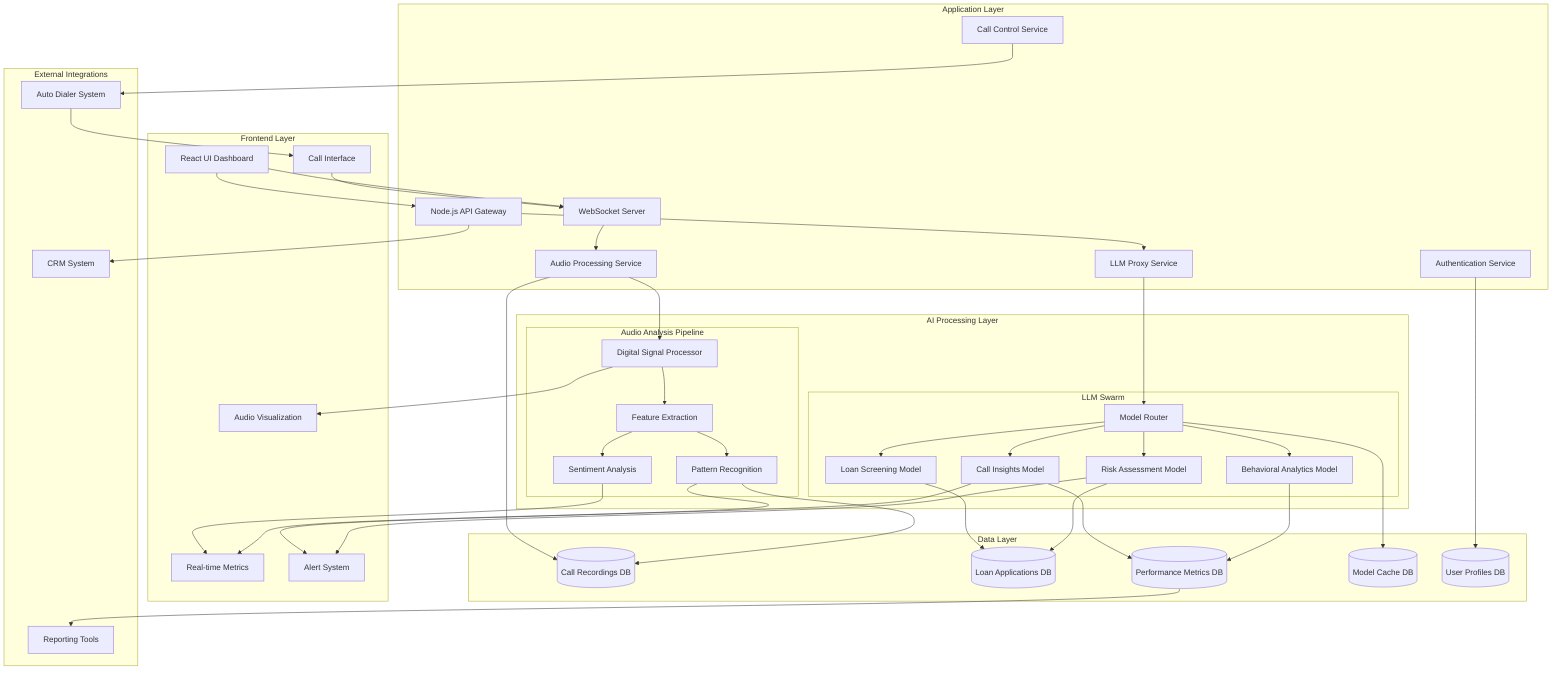 graph TD
    %% Client/Frontend Layer
    subgraph "Frontend Layer"
        UI[React UI Dashboard]
        CALL[Call Interface]
        AUDIOVIS[Audio Visualization]
        METRICS[Real-time Metrics]
        ALERTS[Alert System]
    end

    %% Application Layer
    subgraph "Application Layer"
        API[Node.js API Gateway]
        WS[WebSocket Server]
        AUTHSVC[Authentication Service]
        CALLCTRL[Call Control Service]
        AUDSVC[Audio Processing Service]
        LLMPROXY[LLM Proxy Service]
    end

    %% AI Processing Layer
    subgraph "AI Processing Layer"
        subgraph "Audio Analysis Pipeline"
            DSP[Digital Signal Processor]
            FEAT[Feature Extraction]
            SENT[Sentiment Analysis]
            PATTERN[Pattern Recognition]
        end
        
        subgraph "LLM Swarm"
            ROUTER[Model Router]
            SCREEN[Loan Screening Model]
            INSIGHT[Call Insights Model]
            RISK[Risk Assessment Model]
            BEHAV[Behavioral Analytics Model]
        end
    end

    %% Data Layer
    subgraph "Data Layer"
        CALLDB[(Call Recordings DB)]
        LOANDB[(Loan Applications DB)]
        METRICDB[(Performance Metrics DB)]
        MODELDB[(Model Cache DB)]
        USERDB[(User Profiles DB)]
    end

    %% Integrations
    subgraph "External Integrations"
        DIALER[Auto Dialer System]
        CRM[CRM System]
        REPORTING[Reporting Tools]
    end

    %% Flow Connections - Frontend to Application
    UI --> API
    CALL --> WS
    UI --> WS
    
    %% Flow Connections - Application to AI
    API --> LLMPROXY
    WS --> AUDSVC
    CALLCTRL --> DIALER
    
    %% Flow Connections - AI Processing
    AUDSVC --> DSP
    DSP --> FEAT
    FEAT --> SENT
    FEAT --> PATTERN
    
    LLMPROXY --> ROUTER
    ROUTER --> SCREEN
    ROUTER --> INSIGHT
    ROUTER --> RISK
    ROUTER --> BEHAV
    
    %% Flow Connections - Data Layer
    AUDSVC --> CALLDB
    PATTERN --> CALLDB
    SCREEN --> LOANDB
    INSIGHT --> METRICDB
    RISK --> LOANDB
    BEHAV --> METRICDB
    ROUTER --> MODELDB
    AUTHSVC --> USERDB
    
    %% Real-time Flow
    DIALER --> CALL
    DSP --> AUDIOVIS
    SENT --> METRICS
    PATTERN --> ALERTS
    INSIGHT --> METRICS
    RISK --> ALERTS
    
    %% External Integrations
    API --> CRM
    METRICDB --> REPORTING